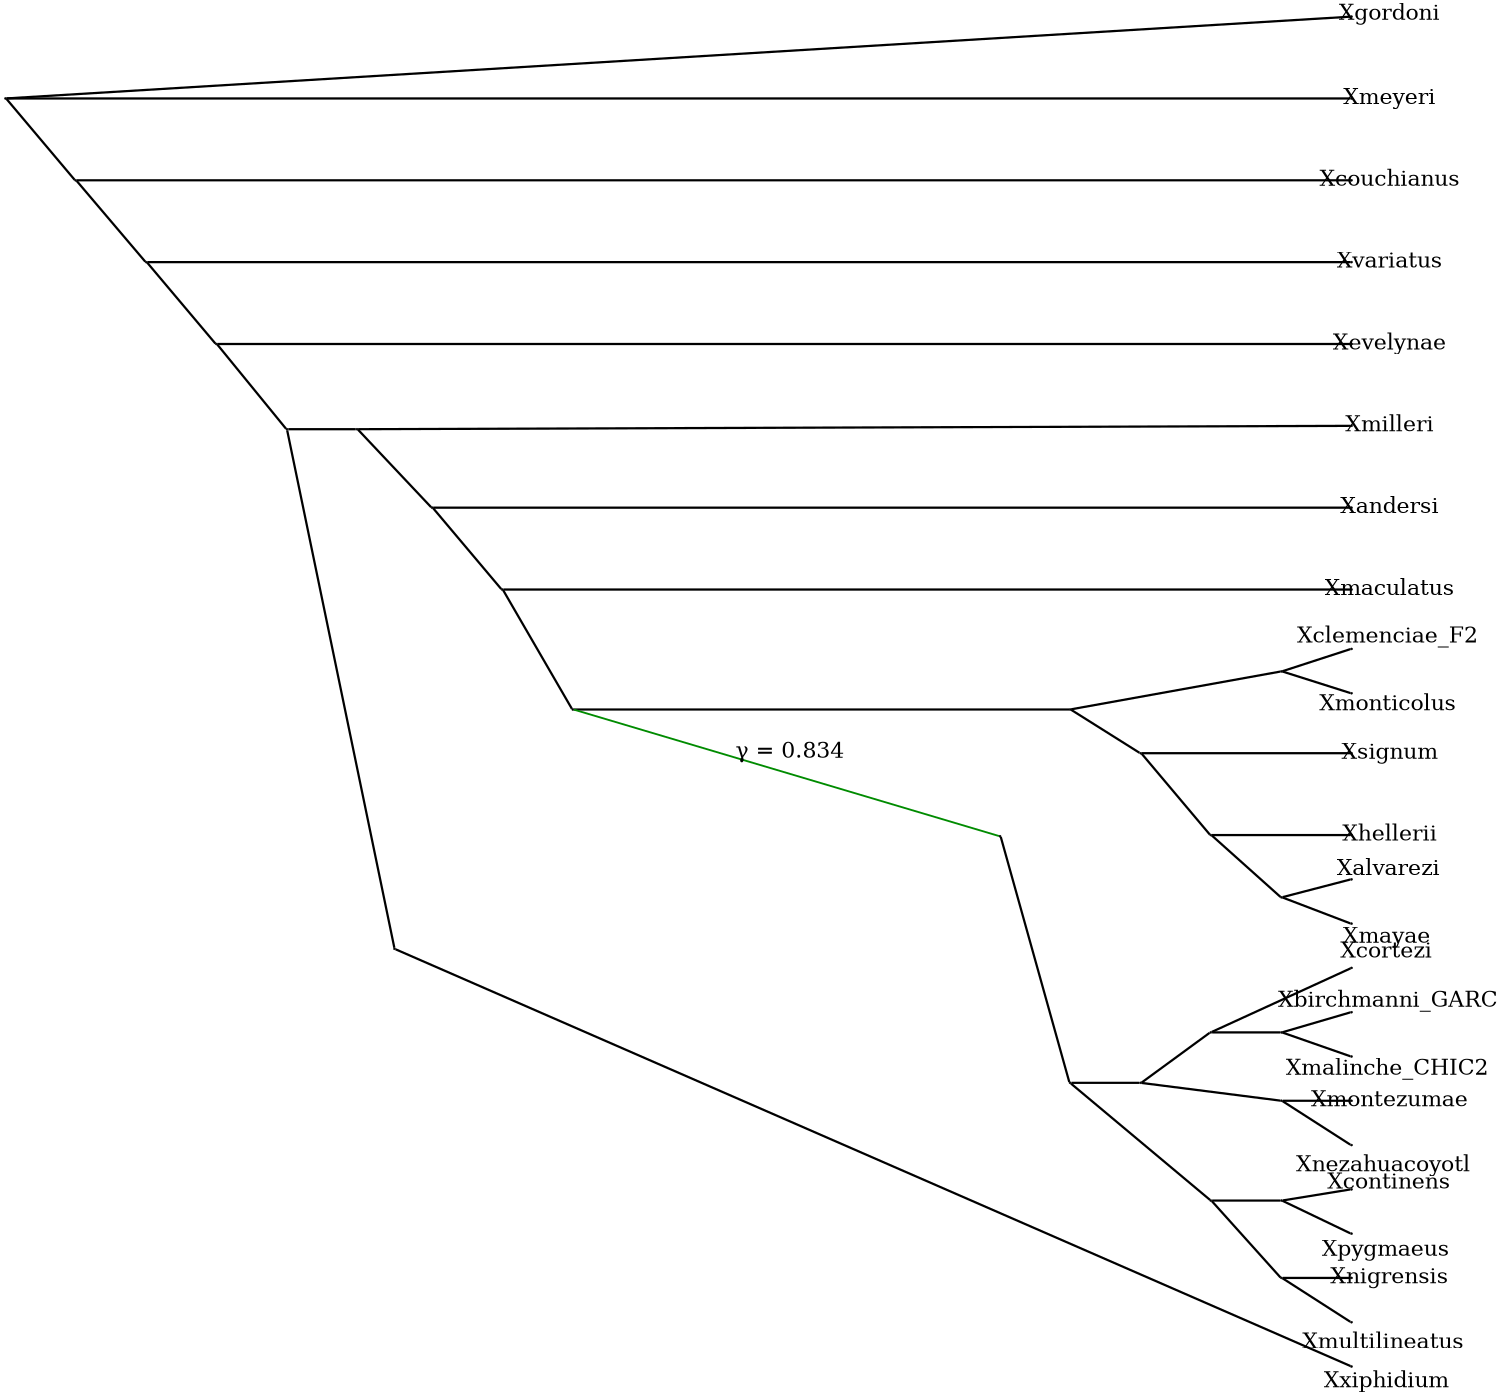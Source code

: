 Graph Phylogeny { 
     rankdir=LR; 
    labelloc=b 
    ratio="fill"; 
    size="10 ,10 !"; 
    nodesep=1.0; 
    splines=false; 
    edge [fontsize=39.0]; 
    node [shape = point] 
    rank=max -1 
  subgraph    { 1 , 2 , 3 , 4 , 5 , 6 , 7 , 8 , 9 , 10 , 11 , 12 , 13 , 14 , 15 , 16 , 17 , 18 , 19 , 20 , 21 , 22 , 24 , 25 } 
    1 [label=1] [shape = point] 
    2 [label=2] [shape = point] 
    3 [label=3] [shape = point] 
    4 [label=4] [shape = point] 
    5 [label=5] [shape = point] 
    6 [label=6] [shape = point] 
    7 [label=7] [shape = point] 
    8 [label=8] [shape = point] 
    9 [label=9] [shape = point] 
    10 [label=10] [shape = point] 
    11 [label=11] [shape = point] 
    12 [label=12] [shape = point] 
    13 [label=13] [shape = point] 
    14 [label=14] [shape = point] 
    15 [label=15] [shape = point] 
    16 [label=16] [shape = point] 
    17 [label=17] [shape = point] 
    18 [label=18] [shape = point] 
    19 [label=19] [shape = point] 
    20 [label=20] [shape = point] 
    21 [label=21] [shape = point] 
    22 [label=22] [shape = point] 
    24 [label=24] [shape = point] 
    25 [label=25] [shape = point] 
 
     -1 -- 1
                                  [headlabel=Xgordoni]
                                  [labeldistance=7.0]
                                  [labelangle=180]
                                  [penwidth=4]; 
     -1 -- 2
                                  [headlabel=Xmeyeri]
                                  [labeldistance=7.0]
                                  [labelangle=180]
                                  [penwidth=4]; 
     -1 -- -2
                                  [penwidth=4]; 
     -2 -- 3
                                  [headlabel=Xcouchianus]
                                  [labeldistance=7.0]
                                  [labelangle=180]
                                  [penwidth=4]; 
     -2 -- -3
                                  [penwidth=4]; 
     -3 -- 4
                                  [headlabel=Xvariatus]
                                  [labeldistance=7.0]
                                  [labelangle=180]
                                  [penwidth=4]; 
     -3 -- -4
                                  [penwidth=4]; 
     -4 -- 5
                                  [headlabel=Xevelynae]
                                  [labeldistance=7.0]
                                  [labelangle=180]
                                  [penwidth=4]; 
     -4 -- -5
                                  [penwidth=4]; 
     -5 -- -6
                                  [penwidth=4]; 
     -6 -- -7
                                  [penwidth=4]; 
     -7 -- 6
                                  [headlabel=Xandersi]
                                  [labeldistance=7.0]
                                  [labelangle=180]
                                  [penwidth=4]; 
     -7 -- -8
                                  [penwidth=4]; 
     -8 -- 7
                                  [headlabel=Xmaculatus]
                                  [labeldistance=7.0]
                                  [labelangle=180]
                                  [penwidth=4]; 
     -8 -- -9
                                  [penwidth=4]; 
     -9 -- -10
                                  [penwidth=4]; 
     -10 -- -11
                                  [penwidth=4]; 
     -11 -- 8
                                  [headlabel=Xclemenciae_F2]
                                  [labeldistance=7.0]
                                  [labelangle=180]
                                  [penwidth=4]; 
     -11 -- 9
                                  [headlabel=Xmonticolus]
                                  [labeldistance=7.0]
                                  [labelangle=180]
                                  [penwidth=4]; 
     -10 -- -12
                                  [penwidth=4]; 
     -12 -- -13
                                  [penwidth=4]; 
     -13 -- 10
                                  [headlabel=Xhellerii]
                                  [labeldistance=7.0]
                                  [labelangle=180]
                                  [penwidth=4]; 
     -13 -- -14
                                  [penwidth=4]; 
     -14 -- 11
                                  [headlabel=Xalvarezi]
                                  [labeldistance=7.0]
                                  [labelangle=180]
                                  [penwidth=4]; 
     -14 -- 12
                                  [headlabel=Xmayae]
                                  [labeldistance=7.0]
                                  [labelangle=180]
                                  [penwidth=4]; 
     -12 -- 13
                                  [headlabel=Xsignum]
                                  [labeldistance=7.0]
                                  [labelangle=180]
                                  [penwidth=4]; 
   -9 -- 23
                                  [color=green4]
                                  [penwidth=3.336]
                                  [label=" &gamma; = 0.834"]
                                  [labeldistance = 3.5]
                                  [labelangle=45.0]; 
     23 -- -16
                                  [penwidth=4]; 
     -16 -- -17
                                  [penwidth=4]; 
     -17 -- -18
                                  [penwidth=4]; 
     -18 -- -19
                                  [penwidth=4]; 
     -19 -- 14
                                  [headlabel=Xbirchmanni_GARC]
                                  [labeldistance=7.0]
                                  [labelangle=180]
                                  [penwidth=4]; 
     -19 -- 15
                                  [headlabel=Xmalinche_CHIC2]
                                  [labeldistance=7.0]
                                  [labelangle=180]
                                  [penwidth=4]; 
     -18 -- 16
                                  [headlabel=Xcortezi]
                                  [labeldistance=7.0]
                                  [labelangle=180]
                                  [penwidth=4]; 
     -17 -- -20
                                  [penwidth=4]; 
     -20 -- 17
                                  [headlabel=Xmontezumae]
                                  [labeldistance=7.0]
                                  [labelangle=180]
                                  [penwidth=4]; 
     -20 -- 18
                                  [headlabel=Xnezahuacoyotl]
                                  [labeldistance=7.0]
                                  [labelangle=180]
                                  [penwidth=4]; 
     -16 -- -21
                                  [penwidth=4]; 
     -21 -- -22
                                  [penwidth=4]; 
     -22 -- 19
                                  [headlabel=Xcontinens]
                                  [labeldistance=7.0]
                                  [labelangle=180]
                                  [penwidth=4]; 
     -22 -- 20
                                  [headlabel=Xpygmaeus]
                                  [labeldistance=7.0]
                                  [labelangle=180]
                                  [penwidth=4]; 
     -21 -- -23
                                  [penwidth=4]; 
     -23 -- 21
                                  [headlabel=Xnigrensis]
                                  [labeldistance=7.0]
                                  [labelangle=180]
                                  [penwidth=4]; 
     -23 -- 22
                                  [headlabel=Xmultilineatus]
                                  [labeldistance=7.0]
                                  [labelangle=180]
                                  [penwidth=4]; 
     -6 -- 24
                                  [headlabel=Xmilleri]
                                  [labeldistance=7.0]
                                  [labelangle=180]
                                  [penwidth=4]; 
     -5 -- -24
                                  [penwidth=4]; 
     -24 -- 25
                                  [headlabel=Xxiphidium]
                                  [labeldistance=7.0]
                                  [labelangle=180]
                                  [penwidth=4]; 
}